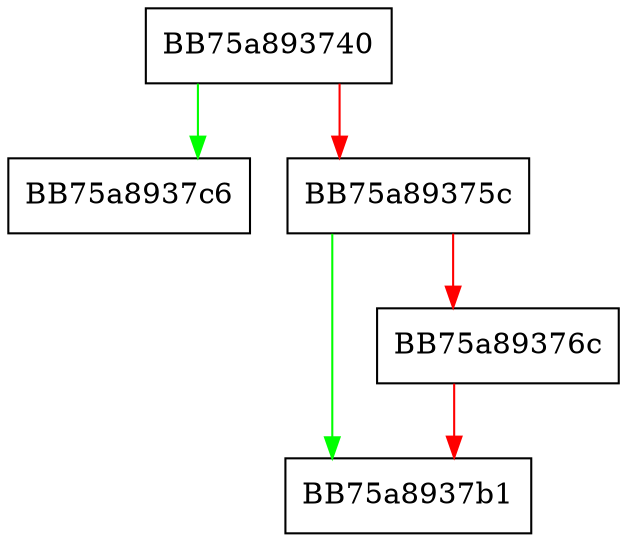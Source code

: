 digraph _Clear_and_reserve_geometric {
  node [shape="box"];
  graph [splines=ortho];
  BB75a893740 -> BB75a8937c6 [color="green"];
  BB75a893740 -> BB75a89375c [color="red"];
  BB75a89375c -> BB75a8937b1 [color="green"];
  BB75a89375c -> BB75a89376c [color="red"];
  BB75a89376c -> BB75a8937b1 [color="red"];
}